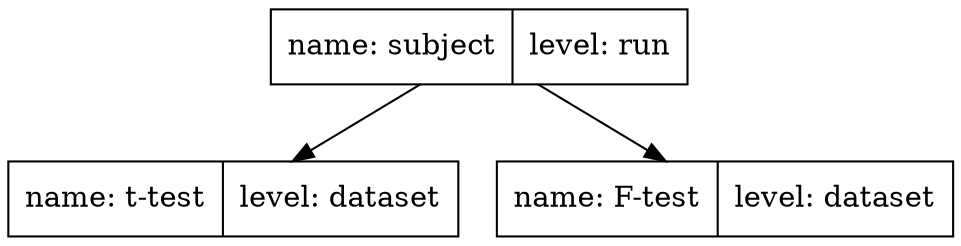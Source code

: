 // ds003_model001
digraph structs {
	node [shape=record]
	subject [label="<f0> name: subject|<f1> level: run"]
	"t-test" [label="<f0> name: t-test|<f1> level: dataset"]
	"F-test" [label="<f0> name: F-test|<f1> level: dataset"]
	subject -> "t-test"
	subject -> "F-test"
}
